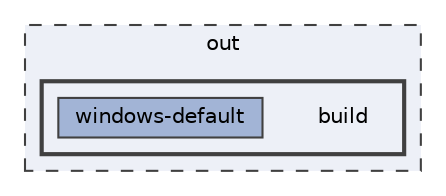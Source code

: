 digraph "out/build"
{
 // LATEX_PDF_SIZE
  bgcolor="transparent";
  edge [fontname=Helvetica,fontsize=10,labelfontname=Helvetica,labelfontsize=10];
  node [fontname=Helvetica,fontsize=10,shape=box,height=0.2,width=0.4];
  compound=true
  subgraph clusterdir_f09d564695a8a7f5713b0ef37bdf7d31 {
    graph [ bgcolor="#edf0f7", pencolor="grey25", label="out", fontname=Helvetica,fontsize=10 style="filled,dashed", URL="dir_f09d564695a8a7f5713b0ef37bdf7d31.html",tooltip=""]
  subgraph clusterdir_26e161bd706b689737ea0ef524ddc480 {
    graph [ bgcolor="#edf0f7", pencolor="grey25", label="", fontname=Helvetica,fontsize=10 style="filled,bold", URL="dir_26e161bd706b689737ea0ef524ddc480.html",tooltip=""]
    dir_26e161bd706b689737ea0ef524ddc480 [shape=plaintext, label="build"];
  dir_e4aaa71ca01ac0920772134c712ffa38 [label="windows-default", fillcolor="#a2b4d6", color="grey25", style="filled", URL="dir_e4aaa71ca01ac0920772134c712ffa38.html",tooltip=""];
  }
  }
}

